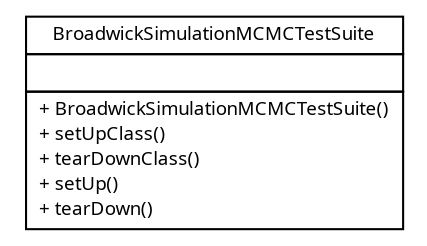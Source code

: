 #!/usr/local/bin/dot
#
# Class diagram 
# Generated by UMLGraph version R5_6 (http://www.umlgraph.org/)
#

digraph G {
	edge [fontname="Trebuchet MS",fontsize=10,labelfontname="Trebuchet MS",labelfontsize=10];
	node [fontname="Trebuchet MS",fontsize=10,shape=plaintext];
	nodesep=0.25;
	ranksep=0.5;
	// broadwick.simulation.mcmc.BroadwickSimulationMCMCTestSuite
	c329 [label=<<table title="broadwick.simulation.mcmc.BroadwickSimulationMCMCTestSuite" border="0" cellborder="1" cellspacing="0" cellpadding="2" port="p" href="./BroadwickSimulationMCMCTestSuite.html">
		<tr><td><table border="0" cellspacing="0" cellpadding="1">
<tr><td align="center" balign="center"><font face="Trebuchet MS"> BroadwickSimulationMCMCTestSuite </font></td></tr>
		</table></td></tr>
		<tr><td><table border="0" cellspacing="0" cellpadding="1">
<tr><td align="left" balign="left">  </td></tr>
		</table></td></tr>
		<tr><td><table border="0" cellspacing="0" cellpadding="1">
<tr><td align="left" balign="left"> + BroadwickSimulationMCMCTestSuite() </td></tr>
<tr><td align="left" balign="left"> + setUpClass() </td></tr>
<tr><td align="left" balign="left"> + tearDownClass() </td></tr>
<tr><td align="left" balign="left"> + setUp() </td></tr>
<tr><td align="left" balign="left"> + tearDown() </td></tr>
		</table></td></tr>
		</table>>, URL="./BroadwickSimulationMCMCTestSuite.html", fontname="Trebuchet MS", fontcolor="black", fontsize=9.0];
}

